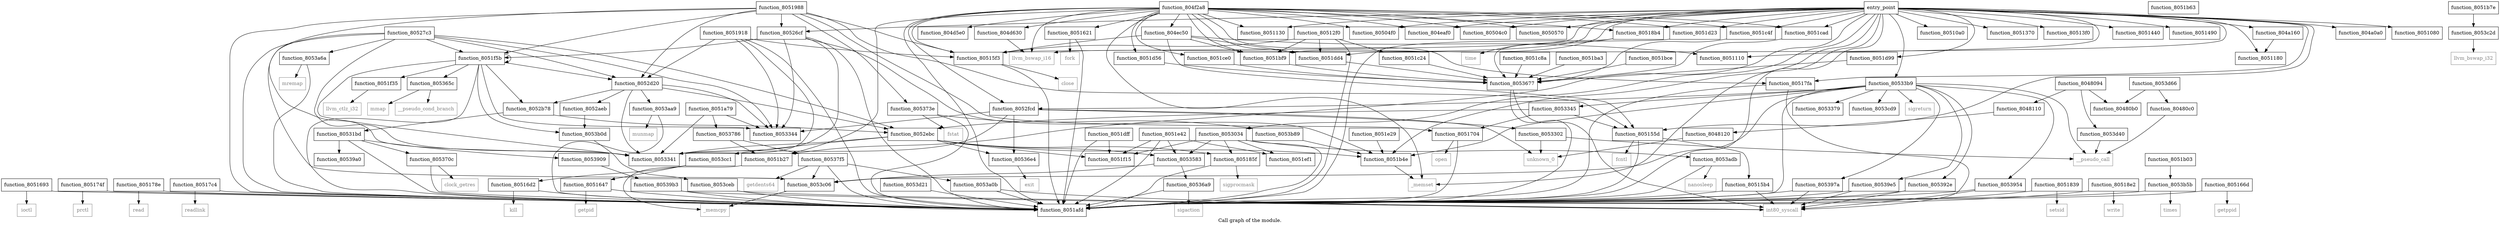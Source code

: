 digraph "Call graph of the module." {
  label="Call graph of the module.";
  node [shape=record];

  Node_function_805166d [label="{function_805166d}"];
  Node_function_8051693 [label="{function_8051693}"];
  Node_function_8053379 [label="{function_8053379}"];
  Node_function_8051ef1 [label="{function_8051ef1}"];
  Node_function_8051b4e [label="{function_8051b4e}"];
  Node_function_8051b63 [label="{function_8051b63}"];
  Node_function_8051f15 [label="{function_8051f15}"];
  Node_function_8051b7e [label="{function_8051b7e}"];
  Node_function_8051f35 [label="{function_8051f35}"];
  Node_function_8051f5b [label="{function_8051f5b}"];
  Node_function_8051ba3 [label="{function_8051ba3}"];
  Node_function_80526cf [label="{function_80526cf}"];
  Node_function_8051bce [label="{function_8051bce}"];
  Node_function_80527c3 [label="{function_80527c3}"];
  Node_function_8051bf9 [label="{function_8051bf9}"];
  Node_function_8052aeb [label="{function_8052aeb}"];
  Node_function_8051c24 [label="{function_8051c24}"];
  Node_function_8052b78 [label="{function_8052b78}"];
  Node_function_8052d20 [label="{function_8052d20}"];
  Node_function_8051c4f [label="{function_8051c4f}"];
  Node_function_80516d2 [label="{function_80516d2}"];
  Node_function_8051704 [label="{function_8051704}"];
  Node_function_805174f [label="{function_805174f}"];
  Node_function_8051dd4 [label="{function_8051dd4}"];
  Node_function_805178e [label="{function_805178e}"];
  Node_function_80517c4 [label="{function_80517c4}"];
  Node_function_80517fa [label="{function_80517fa}"];
  Node_function_8053345 [label="{function_8053345}"];
  Node_function_8051839 [label="{function_8051839}"];
  Node_function_805185f [label="{function_805185f}"];
  Node_function_80518b4 [label="{function_80518b4}"];
  Node_function_80518e2 [label="{function_80518e2}"];
  Node_function_8051918 [label="{function_8051918}"];
  Node_function_8053341 [label="{function_8053341}"];
  Node_function_8051988 [label="{function_8051988}"];
  Node_function_8051dff [label="{function_8051dff}"];
  Node_function_8052ebc [label="{function_8052ebc}"];
  Node_function_8051c8a [label="{function_8051c8a}"];
  Node_function_8051cad [label="{function_8051cad}"];
  Node_function_8051e29 [label="{function_8051e29}"];
  Node_function_8051a79 [label="{function_8051a79}"];
  Node_function_8051afd [label="{function_8051afd}"];
  Node_function_8051ce0 [label="{function_8051ce0}"];
  Node_function_8051b27 [label="{function_8051b27}"];
  Node_function_8051e42 [label="{function_8051e42}"];
  Node_function_8052fcd [label="{function_8052fcd}"];
  Node_function_8051d23 [label="{function_8051d23}"];
  Node_function_8053034 [label="{function_8053034}"];
  Node_function_8051d56 [label="{function_8051d56}"];
  Node_function_80531bd [label="{function_80531bd}"];
  Node_function_8051d99 [label="{function_8051d99}"];
  Node_function_8053344 [label="{function_8053344}"];
  Node_function_8051b03 [label="{function_8051b03}"];
  Node_function_8053302 [label="{function_8053302}"];
  Node_getpid [color="gray50", fontcolor="gray50", label="{getpid}"];
  Node_function_80533b9 [label="{function_80533b9}"];
  Node_function_8053583 [label="{function_8053583}"];
  Node_function_805365c [label="{function_805365c}"];
  Node_function_8053677 [label="{function_8053677}"];
  Node_function_80536a9 [label="{function_80536a9}"];
  Node_function_80536e4 [label="{function_80536e4}"];
  Node_function_805370c [label="{function_805370c}"];
  Node_function_805373e [label="{function_805373e}"];
  Node_function_8053786 [label="{function_8053786}"];
  Node_function_80537f5 [label="{function_80537f5}"];
  Node_function_8053909 [label="{function_8053909}"];
  Node_function_805392e [label="{function_805392e}"];
  Node_function_8053954 [label="{function_8053954}"];
  Node_function_805397a [label="{function_805397a}"];
  Node_function_80539a0 [label="{function_80539a0}"];
  Node_function_80539b3 [label="{function_80539b3}"];
  Node_function_80539e5 [label="{function_80539e5}"];
  Node_function_8053a0b [label="{function_8053a0b}"];
  Node_function_8053a6a [label="{function_8053a6a}"];
  Node_function_8053aa9 [label="{function_8053aa9}"];
  Node_function_8053adb [label="{function_8053adb}"];
  Node_function_8053b0d [label="{function_8053b0d}"];
  Node_function_8053b5b [label="{function_8053b5b}"];
  Node_function_8053b89 [label="{function_8053b89}"];
  Node_function_8053c06 [label="{function_8053c06}"];
  Node_function_8053c2d [label="{function_8053c2d}"];
  Node_function_8053cc1 [label="{function_8053cc1}"];
  Node_function_8053cd9 [label="{function_8053cd9}"];
  Node_function_8053ceb [label="{function_8053ceb}"];
  Node_function_8053d21 [label="{function_8053d21}"];
  Node_function_8053d40 [label="{function_8053d40}"];
  Node_function_8053d66 [label="{function_8053d66}"];
  Node_llvm_ctlz_i32 [color="gray50", fontcolor="gray50", label="{llvm_ctlz_i32}"];
  Node_llvm_bswap_i32 [color="gray50", fontcolor="gray50", label="{llvm_bswap_i32}"];
  Node__memset [color="gray50", fontcolor="gray50", label="{_memset}"];
  Node__memcpy [color="gray50", fontcolor="gray50", label="{_memcpy}"];
  Node_llvm_bswap_i16 [color="gray50", fontcolor="gray50", label="{llvm_bswap_i16}"];
  Node_unknown_0 [color="gray50", fontcolor="gray50", label="{unknown_0}"];
  Node_fcntl [color="gray50", fontcolor="gray50", label="{fcntl}"];
  Node_int80_syscall [color="gray50", fontcolor="gray50", label="{int80_syscall}"];
  Node_close [color="gray50", fontcolor="gray50", label="{close}"];
  Node_fork [color="gray50", fontcolor="gray50", label="{fork}"];
  Node_getppid [color="gray50", fontcolor="gray50", label="{getppid}"];
  Node_ioctl [color="gray50", fontcolor="gray50", label="{ioctl}"];
  Node_kill [color="gray50", fontcolor="gray50", label="{kill}"];
  Node_open [color="gray50", fontcolor="gray50", label="{open}"];
  Node_prctl [color="gray50", fontcolor="gray50", label="{prctl}"];
  Node_read [color="gray50", fontcolor="gray50", label="{read}"];
  Node_readlink [color="gray50", fontcolor="gray50", label="{readlink}"];
  Node_setsid [color="gray50", fontcolor="gray50", label="{setsid}"];
  Node_sigprocmask [color="gray50", fontcolor="gray50", label="{sigprocmask}"];
  Node_time [color="gray50", fontcolor="gray50", label="{time}"];
  Node_write [color="gray50", fontcolor="gray50", label="{write}"];
  Node_sigreturn [color="gray50", fontcolor="gray50", label="{sigreturn}"];
  Node_mmap [color="gray50", fontcolor="gray50", label="{mmap}"];
  Node_sigaction [color="gray50", fontcolor="gray50", label="{sigaction}"];
  Node_exit [color="gray50", fontcolor="gray50", label="{exit}"];
  Node_clock_getres [color="gray50", fontcolor="gray50", label="{clock_getres}"];
  Node_fstat [color="gray50", fontcolor="gray50", label="{fstat}"];
  Node_getdents64 [color="gray50", fontcolor="gray50", label="{getdents64}"];
  Node_mremap [color="gray50", fontcolor="gray50", label="{mremap}"];
  Node_munmap [color="gray50", fontcolor="gray50", label="{munmap}"];
  Node_nanosleep [color="gray50", fontcolor="gray50", label="{nanosleep}"];
  Node_times [color="gray50", fontcolor="gray50", label="{times}"];
  Node___pseudo_call [color="gray50", fontcolor="gray50", label="{__pseudo_call}"];
  Node___pseudo_cond_branch [color="gray50", fontcolor="gray50", label="{__pseudo_cond_branch}"];
  Node_function_8048094 [label="{function_8048094}"];
  Node_function_80480b0 [label="{function_80480b0}"];
  Node_function_80480c0 [label="{function_80480c0}"];
  Node_function_8048110 [label="{function_8048110}"];
  Node_function_8048120 [label="{function_8048120}"];
  Node_entry_point [label="{entry_point}"];
  Node_function_804a0a0 [label="{function_804a0a0}"];
  Node_function_804a160 [label="{function_804a160}"];
  Node_function_804d5e0 [label="{function_804d5e0}"];
  Node_function_804d630 [label="{function_804d630}"];
  Node_function_804eaf0 [label="{function_804eaf0}"];
  Node_function_804ec50 [label="{function_804ec50}"];
  Node_function_804f2a8 [label="{function_804f2a8}"];
  Node_function_80504c0 [label="{function_80504c0}"];
  Node_function_80504f0 [label="{function_80504f0}"];
  Node_function_8050570 [label="{function_8050570}"];
  Node_function_8051080 [label="{function_8051080}"];
  Node_function_80510a0 [label="{function_80510a0}"];
  Node_function_8051110 [label="{function_8051110}"];
  Node_function_8051130 [label="{function_8051130}"];
  Node_function_8051180 [label="{function_8051180}"];
  Node_function_80512f0 [label="{function_80512f0}"];
  Node_function_8051370 [label="{function_8051370}"];
  Node_function_80513f0 [label="{function_80513f0}"];
  Node_function_8051440 [label="{function_8051440}"];
  Node_function_8051490 [label="{function_8051490}"];
  Node_function_805155d [label="{function_805155d}"];
  Node_function_80515b4 [label="{function_80515b4}"];
  Node_function_80515f3 [label="{function_80515f3}"];
  Node_function_8051621 [label="{function_8051621}"];
  Node_function_8051647 [label="{function_8051647}"];
  Node_function_805166d -> Node_function_8051afd;
  Node_function_805166d -> Node_getppid;
  Node_function_8051693 -> Node_function_8051afd;
  Node_function_8051693 -> Node_ioctl;
  Node_function_8051b4e -> Node__memset;
  Node_function_8051b7e -> Node_function_8053c2d;
  Node_function_8051f35 -> Node_llvm_ctlz_i32;
  Node_function_8051f5b -> Node_function_8051f35;
  Node_function_8051f5b -> Node_function_8051f5b;
  Node_function_8051f5b -> Node_function_8052b78;
  Node_function_8051f5b -> Node_function_8052d20;
  Node_function_8051f5b -> Node_function_8053341;
  Node_function_8051f5b -> Node_function_8051afd;
  Node_function_8051f5b -> Node_function_8053344;
  Node_function_8051f5b -> Node_function_805365c;
  Node_function_8051f5b -> Node_function_8053b0d;
  Node_function_8051ba3 -> Node_function_8053677;
  Node_function_80526cf -> Node_function_8051b4e;
  Node_function_80526cf -> Node_function_8051f5b;
  Node_function_80526cf -> Node_function_8053341;
  Node_function_80526cf -> Node_function_8051afd;
  Node_function_80526cf -> Node_function_8053344;
  Node_function_8051bce -> Node_function_8053677;
  Node_function_80527c3 -> Node_function_8051f5b;
  Node_function_80527c3 -> Node_function_8052d20;
  Node_function_80527c3 -> Node_function_8053341;
  Node_function_80527c3 -> Node_function_8052ebc;
  Node_function_80527c3 -> Node_function_8051afd;
  Node_function_80527c3 -> Node_function_8053344;
  Node_function_80527c3 -> Node_function_8053a6a;
  Node_function_80527c3 -> Node_function_8053c06;
  Node_function_8051bf9 -> Node_function_8053677;
  Node_function_8052aeb -> Node_function_8053b0d;
  Node_function_8051c24 -> Node_function_8053677;
  Node_function_8052b78 -> Node_function_8052ebc;
  Node_function_8052b78 -> Node_function_80531bd;
  Node_function_8052d20 -> Node_function_8052aeb;
  Node_function_8052d20 -> Node_function_8052b78;
  Node_function_8052d20 -> Node_function_8053341;
  Node_function_8052d20 -> Node_function_8052ebc;
  Node_function_8052d20 -> Node_function_8053344;
  Node_function_8052d20 -> Node_function_8053aa9;
  Node_function_8051c4f -> Node_function_8053677;
  Node_function_80516d2 -> Node_function_8051afd;
  Node_function_80516d2 -> Node_kill;
  Node_function_8051704 -> Node_function_8051afd;
  Node_function_8051704 -> Node_open;
  Node_function_805174f -> Node_function_8051afd;
  Node_function_805174f -> Node_prctl;
  Node_function_8051dd4 -> Node_function_8053677;
  Node_function_805178e -> Node_function_8051afd;
  Node_function_805178e -> Node_read;
  Node_function_80517c4 -> Node_function_8051afd;
  Node_function_80517c4 -> Node_readlink;
  Node_function_80517fa -> Node_function_8051afd;
  Node_function_80517fa -> Node_int80_syscall;
  Node_function_8053345 -> Node_function_8051704;
  Node_function_8053345 -> Node_function_8052ebc;
  Node_function_8053345 -> Node_function_805155d;
  Node_function_8051839 -> Node_function_8051afd;
  Node_function_8051839 -> Node_setsid;
  Node_function_805185f -> Node_function_8051afd;
  Node_function_805185f -> Node_sigprocmask;
  Node_function_80518b4 -> Node_function_8051afd;
  Node_function_80518b4 -> Node_time;
  Node_function_80518e2 -> Node_function_8051afd;
  Node_function_80518e2 -> Node_write;
  Node_function_8051918 -> Node_function_8052d20;
  Node_function_8051918 -> Node_function_8053341;
  Node_function_8051918 -> Node_function_8051afd;
  Node_function_8051918 -> Node_function_8053344;
  Node_function_8051918 -> Node_function_80515f3;
  Node_function_8051988 -> Node_function_8051f5b;
  Node_function_8051988 -> Node_function_80526cf;
  Node_function_8051988 -> Node_function_8052d20;
  Node_function_8051988 -> Node_function_8051704;
  Node_function_8051988 -> Node_function_8053341;
  Node_function_8051988 -> Node_function_8051afd;
  Node_function_8051988 -> Node_function_805373e;
  Node_function_8051988 -> Node_function_805155d;
  Node_function_8051988 -> Node_function_80515f3;
  Node_function_8051dff -> Node_function_8051f15;
  Node_function_8051dff -> Node_function_8051afd;
  Node_function_8052ebc -> Node_function_8051b4e;
  Node_function_8052ebc -> Node_function_8051f15;
  Node_function_8052ebc -> Node_function_805185f;
  Node_function_8052ebc -> Node_function_8053341;
  Node_function_8052ebc -> Node_function_8053583;
  Node_function_8052ebc -> Node_function_80536e4;
  Node_function_8052ebc -> Node_function_8053cc1;
  Node_function_8051c8a -> Node_function_8053677;
  Node_function_8051cad -> Node_function_8053677;
  Node_function_8051e29 -> Node_function_8051b4e;
  Node_function_8051a79 -> Node_function_8053341;
  Node_function_8051a79 -> Node_function_8053344;
  Node_function_8051a79 -> Node_function_8053786;
  Node_function_8051ce0 -> Node_function_8053677;
  Node_function_8051b27 -> Node__memcpy;
  Node_function_8051e42 -> Node_function_8051ef1;
  Node_function_8051e42 -> Node_function_8051f15;
  Node_function_8051e42 -> Node_function_8051afd;
  Node_function_8051e42 -> Node_function_8053583;
  Node_function_8052fcd -> Node_function_8053341;
  Node_function_8052fcd -> Node_function_8053344;
  Node_function_8052fcd -> Node_function_8053302;
  Node_function_8052fcd -> Node_function_80536e4;
  Node_function_8052fcd -> Node_unknown_0;
  Node_function_8051d23 -> Node_function_8053677;
  Node_function_8053034 -> Node_function_8051ef1;
  Node_function_8053034 -> Node_function_8051f15;
  Node_function_8053034 -> Node_function_805185f;
  Node_function_8053034 -> Node_function_8051afd;
  Node_function_8053034 -> Node_function_8053583;
  Node_function_8053034 -> Node_function_8053adb;
  Node_function_8051d56 -> Node_function_8053677;
  Node_function_80531bd -> Node_function_8051afd;
  Node_function_80531bd -> Node_function_805370c;
  Node_function_80531bd -> Node_function_8053909;
  Node_function_80531bd -> Node_function_80539a0;
  Node_function_8051d99 -> Node_function_8053677;
  Node_function_8051b03 -> Node_function_8053b5b;
  Node_function_8053302 -> Node_unknown_0;
  Node_function_8053302 -> Node___pseudo_call;
  Node_function_80533b9 -> Node_function_8053379;
  Node_function_80533b9 -> Node_function_8051b4e;
  Node_function_80533b9 -> Node_function_8053345;
  Node_function_80533b9 -> Node_function_8051afd;
  Node_function_80533b9 -> Node_function_8052fcd;
  Node_function_80533b9 -> Node_function_805392e;
  Node_function_80533b9 -> Node_function_8053954;
  Node_function_80533b9 -> Node_function_805397a;
  Node_function_80533b9 -> Node_function_80539e5;
  Node_function_80533b9 -> Node_function_8053c06;
  Node_function_80533b9 -> Node_function_8053cd9;
  Node_function_80533b9 -> Node_sigreturn;
  Node_function_80533b9 -> Node___pseudo_call;
  Node_function_8053583 -> Node_function_80536a9;
  Node_function_8053583 -> Node_function_8053c06;
  Node_function_805365c -> Node_mmap;
  Node_function_805365c -> Node___pseudo_cond_branch;
  Node_function_8053677 -> Node_function_8051afd;
  Node_function_8053677 -> Node_int80_syscall;
  Node_function_80536a9 -> Node_function_8051afd;
  Node_function_80536a9 -> Node_sigaction;
  Node_function_80536e4 -> Node_exit;
  Node_function_805370c -> Node_function_8051afd;
  Node_function_805370c -> Node_clock_getres;
  Node_function_805373e -> Node_function_8051afd;
  Node_function_805373e -> Node_function_8053b89;
  Node_function_805373e -> Node_fstat;
  Node_function_8053786 -> Node_function_8051b27;
  Node_function_8053786 -> Node_function_80537f5;
  Node_function_80537f5 -> Node_function_8051afd;
  Node_function_80537f5 -> Node_function_8053a0b;
  Node_function_80537f5 -> Node_function_8053c06;
  Node_function_80537f5 -> Node_getdents64;
  Node_function_8053909 -> Node_function_80539b3;
  Node_function_805392e -> Node_function_8051afd;
  Node_function_805392e -> Node_int80_syscall;
  Node_function_8053954 -> Node_function_8051afd;
  Node_function_8053954 -> Node_int80_syscall;
  Node_function_805397a -> Node_function_8051afd;
  Node_function_805397a -> Node_int80_syscall;
  Node_function_80539b3 -> Node_function_8051afd;
  Node_function_80539b3 -> Node_int80_syscall;
  Node_function_80539e5 -> Node_function_8051afd;
  Node_function_80539e5 -> Node_int80_syscall;
  Node_function_8053a0b -> Node_function_8051afd;
  Node_function_8053a0b -> Node_int80_syscall;
  Node_function_8053a6a -> Node_function_8051afd;
  Node_function_8053a6a -> Node_mremap;
  Node_function_8053aa9 -> Node_function_8051afd;
  Node_function_8053aa9 -> Node_munmap;
  Node_function_8053adb -> Node_function_8051afd;
  Node_function_8053adb -> Node_nanosleep;
  Node_function_8053b0d -> Node_function_8053ceb;
  Node_function_8053b5b -> Node_function_8051afd;
  Node_function_8053b5b -> Node_times;
  Node_function_8053b89 -> Node_function_8051b4e;
  Node_function_8053c06 -> Node__memcpy;
  Node_function_8053c2d -> Node_llvm_bswap_i32;
  Node_function_8053cc1 -> Node_function_80516d2;
  Node_function_8053cc1 -> Node_function_8051647;
  Node_function_8053ceb -> Node_function_8051afd;
  Node_function_8053ceb -> Node_int80_syscall;
  Node_function_8053d21 -> Node_function_8051afd;
  Node_function_8053d40 -> Node___pseudo_call;
  Node_function_8053d66 -> Node_function_80480b0;
  Node_function_8053d66 -> Node_function_80480c0;
  Node_function_8048094 -> Node_function_8053d40;
  Node_function_8048094 -> Node_function_80480b0;
  Node_function_8048094 -> Node_function_8048110;
  Node_function_80480c0 -> Node___pseudo_call;
  Node_function_8048110 -> Node_function_8048120;
  Node_function_8048120 -> Node_unknown_0;
  Node_entry_point -> Node_function_8051b4e;
  Node_entry_point -> Node_function_80526cf;
  Node_entry_point -> Node_function_8051bf9;
  Node_entry_point -> Node_function_8051c4f;
  Node_entry_point -> Node_function_8051dd4;
  Node_entry_point -> Node_function_80517fa;
  Node_entry_point -> Node_function_80518b4;
  Node_entry_point -> Node_function_8051cad;
  Node_entry_point -> Node_function_8051afd;
  Node_entry_point -> Node_function_8051b27;
  Node_entry_point -> Node_function_8051d23;
  Node_entry_point -> Node_function_8053034;
  Node_entry_point -> Node_function_8051d99;
  Node_entry_point -> Node_function_80533b9;
  Node_entry_point -> Node__memset;
  Node_entry_point -> Node_llvm_bswap_i16;
  Node_entry_point -> Node_function_804a0a0;
  Node_entry_point -> Node_function_804a160;
  Node_entry_point -> Node_function_804eaf0;
  Node_entry_point -> Node_function_80504c0;
  Node_entry_point -> Node_function_80504f0;
  Node_entry_point -> Node_function_8050570;
  Node_entry_point -> Node_function_8051080;
  Node_entry_point -> Node_function_80510a0;
  Node_entry_point -> Node_function_8051110;
  Node_entry_point -> Node_function_8051130;
  Node_entry_point -> Node_function_8051180;
  Node_entry_point -> Node_function_8051370;
  Node_entry_point -> Node_function_80513f0;
  Node_entry_point -> Node_function_8051440;
  Node_entry_point -> Node_function_8051490;
  Node_entry_point -> Node_function_805155d;
  Node_entry_point -> Node_function_80515f3;
  Node_function_804a160 -> Node_function_8051180;
  Node_function_804d630 -> Node_llvm_bswap_i16;
  Node_function_804ec50 -> Node_function_8051bf9;
  Node_function_804ec50 -> Node_function_8051dd4;
  Node_function_804ec50 -> Node_function_8051110;
  Node_function_804ec50 -> Node_function_805155d;
  Node_function_804ec50 -> Node_function_80515f3;
  Node_function_804f2a8 -> Node_function_8051bf9;
  Node_function_804f2a8 -> Node_function_8051c4f;
  Node_function_804f2a8 -> Node_function_8051dd4;
  Node_function_804f2a8 -> Node_function_80517fa;
  Node_function_804f2a8 -> Node_function_80518b4;
  Node_function_804f2a8 -> Node_function_8051cad;
  Node_function_804f2a8 -> Node_function_8051afd;
  Node_function_804f2a8 -> Node_function_8051ce0;
  Node_function_804f2a8 -> Node_function_8051b27;
  Node_function_804f2a8 -> Node_function_8052fcd;
  Node_function_804f2a8 -> Node_function_8051d23;
  Node_function_804f2a8 -> Node_function_8051d56;
  Node_function_804f2a8 -> Node__memset;
  Node_function_804f2a8 -> Node_llvm_bswap_i16;
  Node_function_804f2a8 -> Node_function_804d5e0;
  Node_function_804f2a8 -> Node_function_804d630;
  Node_function_804f2a8 -> Node_function_804eaf0;
  Node_function_804f2a8 -> Node_function_804ec50;
  Node_function_804f2a8 -> Node_function_80504c0;
  Node_function_804f2a8 -> Node_function_80504f0;
  Node_function_804f2a8 -> Node_function_8050570;
  Node_function_804f2a8 -> Node_function_8051130;
  Node_function_804f2a8 -> Node_function_80515f3;
  Node_function_804f2a8 -> Node_function_8051621;
  Node_function_80512f0 -> Node_function_8051bf9;
  Node_function_80512f0 -> Node_function_8051c24;
  Node_function_80512f0 -> Node_function_8051dd4;
  Node_function_80512f0 -> Node_function_8051afd;
  Node_function_80512f0 -> Node_function_80515f3;
  Node_function_805155d -> Node_function_8051afd;
  Node_function_805155d -> Node_fcntl;
  Node_function_805155d -> Node_function_80515b4;
  Node_function_80515b4 -> Node_function_8051afd;
  Node_function_80515b4 -> Node_int80_syscall;
  Node_function_80515f3 -> Node_function_8051afd;
  Node_function_80515f3 -> Node_close;
  Node_function_8051621 -> Node_function_8051afd;
  Node_function_8051621 -> Node_fork;
  Node_function_8051647 -> Node_function_8051afd;
  Node_function_8051647 -> Node_getpid;
}
